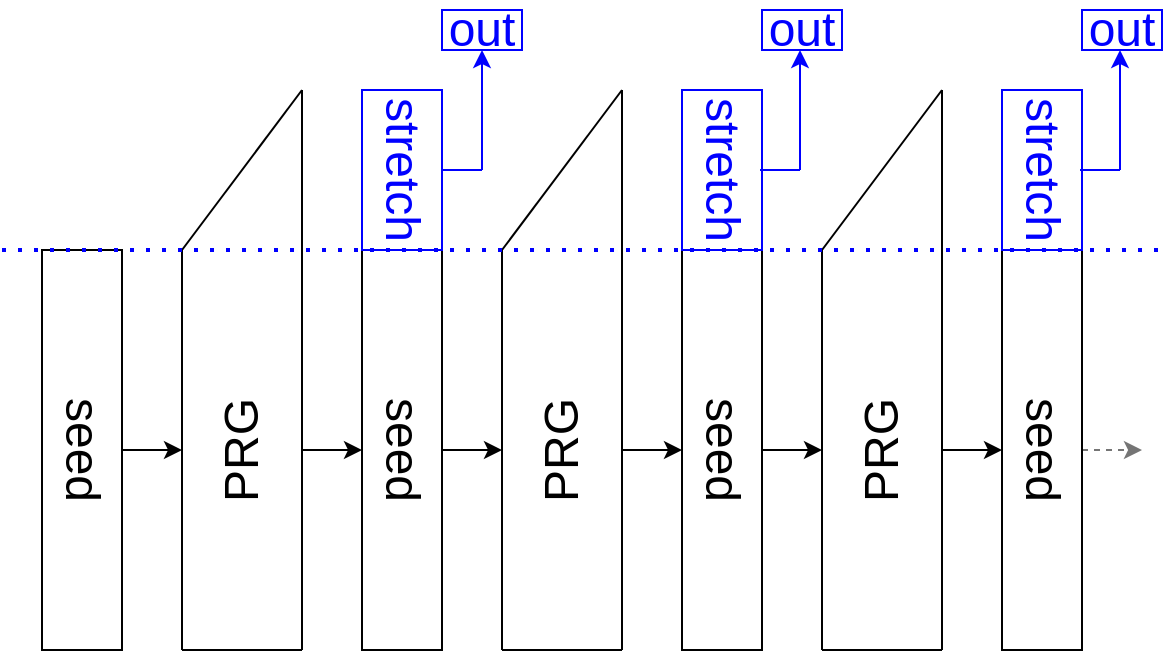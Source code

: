 <mxfile version="13.6.10" type="device"><diagram id="keQmgjsacd_HwBZ7SWzl" name="Page-1"><mxGraphModel dx="986" dy="2163" grid="1" gridSize="10" guides="1" tooltips="1" connect="1" arrows="1" fold="1" page="1" pageScale="1" pageWidth="1169" pageHeight="1654" math="0" shadow="0"><root><mxCell id="0"/><mxCell id="1" parent="0"/><mxCell id="emm03ClAFvhYjGvL5ojq-1" style="edgeStyle=orthogonalEdgeStyle;rounded=0;orthogonalLoop=1;jettySize=auto;html=1;exitX=0.5;exitY=0;exitDx=0;exitDy=0;fontSize=24;" edge="1" parent="1" source="emm03ClAFvhYjGvL5ojq-2"><mxGeometry relative="1" as="geometry"><mxPoint x="350" y="220" as="targetPoint"/></mxGeometry></mxCell><mxCell id="emm03ClAFvhYjGvL5ojq-2" value="seed" style="rounded=0;whiteSpace=wrap;html=1;rotation=90;fontSize=24;" vertex="1" parent="1"><mxGeometry x="200" y="200" width="200" height="40" as="geometry"/></mxCell><mxCell id="emm03ClAFvhYjGvL5ojq-3" style="edgeStyle=orthogonalEdgeStyle;rounded=0;orthogonalLoop=1;jettySize=auto;html=1;exitX=0.5;exitY=0;exitDx=0;exitDy=0;fontSize=24;" edge="1" parent="1" source="emm03ClAFvhYjGvL5ojq-4"><mxGeometry relative="1" as="geometry"><mxPoint x="510" y="220" as="targetPoint"/></mxGeometry></mxCell><mxCell id="emm03ClAFvhYjGvL5ojq-4" value="seed" style="rounded=0;whiteSpace=wrap;html=1;rotation=90;fontSize=24;" vertex="1" parent="1"><mxGeometry x="360" y="200" width="200" height="40" as="geometry"/></mxCell><mxCell id="emm03ClAFvhYjGvL5ojq-5" style="edgeStyle=orthogonalEdgeStyle;rounded=0;orthogonalLoop=1;jettySize=auto;html=1;exitX=0.5;exitY=1;exitDx=0;exitDy=0;fontSize=24;entryX=0.5;entryY=1;entryDx=0;entryDy=0;" edge="1" parent="1" target="emm03ClAFvhYjGvL5ojq-7"><mxGeometry relative="1" as="geometry"><mxPoint x="570" y="220" as="sourcePoint"/></mxGeometry></mxCell><mxCell id="emm03ClAFvhYjGvL5ojq-6" style="edgeStyle=orthogonalEdgeStyle;rounded=0;orthogonalLoop=1;jettySize=auto;html=1;exitX=0.5;exitY=0;exitDx=0;exitDy=0;fontSize=24;" edge="1" parent="1" source="emm03ClAFvhYjGvL5ojq-7"><mxGeometry relative="1" as="geometry"><mxPoint x="670" y="220" as="targetPoint"/></mxGeometry></mxCell><mxCell id="emm03ClAFvhYjGvL5ojq-7" value="seed" style="rounded=0;whiteSpace=wrap;html=1;rotation=90;fontSize=24;" vertex="1" parent="1"><mxGeometry x="520" y="200" width="200" height="40" as="geometry"/></mxCell><mxCell id="emm03ClAFvhYjGvL5ojq-8" style="edgeStyle=orthogonalEdgeStyle;rounded=0;orthogonalLoop=1;jettySize=auto;html=1;exitX=0.5;exitY=1;exitDx=0;exitDy=0;fontSize=24;entryX=0.5;entryY=1;entryDx=0;entryDy=0;" edge="1" parent="1" target="emm03ClAFvhYjGvL5ojq-10"><mxGeometry relative="1" as="geometry"><mxPoint x="730" y="220" as="sourcePoint"/></mxGeometry></mxCell><mxCell id="emm03ClAFvhYjGvL5ojq-9" style="edgeStyle=orthogonalEdgeStyle;rounded=0;orthogonalLoop=1;jettySize=auto;html=1;exitX=0.5;exitY=0;exitDx=0;exitDy=0;fontSize=24;dashed=1;strokeColor=#757575;" edge="1" parent="1" source="emm03ClAFvhYjGvL5ojq-10"><mxGeometry relative="1" as="geometry"><mxPoint x="830" y="220" as="targetPoint"/></mxGeometry></mxCell><mxCell id="emm03ClAFvhYjGvL5ojq-10" value="seed" style="rounded=0;whiteSpace=wrap;html=1;rotation=90;fontSize=24;" vertex="1" parent="1"><mxGeometry x="680" y="200" width="200" height="40" as="geometry"/></mxCell><mxCell id="emm03ClAFvhYjGvL5ojq-11" value="" style="group;fontSize=24;" vertex="1" connectable="0" parent="1"><mxGeometry x="510" y="40" width="60" height="280" as="geometry"/></mxCell><mxCell id="emm03ClAFvhYjGvL5ojq-12" value="&lt;font style=&quot;font-size: 24px&quot;&gt;PRG&lt;/font&gt;" style="shape=trapezoid;perimeter=trapezoidPerimeter;whiteSpace=wrap;html=1;fixedSize=1;rotation=-90;size=0;strokeColor=none;" vertex="1" parent="emm03ClAFvhYjGvL5ojq-11"><mxGeometry x="-70" y="150" width="200" height="60" as="geometry"/></mxCell><mxCell id="emm03ClAFvhYjGvL5ojq-13" value="" style="endArrow=none;html=1;exitX=1;exitY=0;exitDx=0;exitDy=0;" edge="1" parent="emm03ClAFvhYjGvL5ojq-11" source="emm03ClAFvhYjGvL5ojq-12"><mxGeometry width="50" height="50" relative="1" as="geometry"><mxPoint x="130" y="250" as="sourcePoint"/><mxPoint x="60" as="targetPoint"/></mxGeometry></mxCell><mxCell id="emm03ClAFvhYjGvL5ojq-14" value="" style="endArrow=none;html=1;exitX=0;exitY=1;exitDx=0;exitDy=0;" edge="1" parent="emm03ClAFvhYjGvL5ojq-11" source="emm03ClAFvhYjGvL5ojq-12"><mxGeometry width="50" height="50" relative="1" as="geometry"><mxPoint x="130" y="250" as="sourcePoint"/><mxPoint x="60" as="targetPoint"/></mxGeometry></mxCell><mxCell id="emm03ClAFvhYjGvL5ojq-15" value="" style="endArrow=none;html=1;exitX=0;exitY=0;exitDx=0;exitDy=0;entryX=0;entryY=1;entryDx=0;entryDy=0;" edge="1" parent="emm03ClAFvhYjGvL5ojq-11" source="emm03ClAFvhYjGvL5ojq-12" target="emm03ClAFvhYjGvL5ojq-12"><mxGeometry width="50" height="50" relative="1" as="geometry"><mxPoint x="10" y="250" as="sourcePoint"/><mxPoint x="60" y="200" as="targetPoint"/></mxGeometry></mxCell><mxCell id="emm03ClAFvhYjGvL5ojq-16" value="" style="endArrow=none;html=1;exitX=0;exitY=0;exitDx=0;exitDy=0;entryX=1;entryY=0;entryDx=0;entryDy=0;" edge="1" parent="emm03ClAFvhYjGvL5ojq-11" source="emm03ClAFvhYjGvL5ojq-12" target="emm03ClAFvhYjGvL5ojq-12"><mxGeometry width="50" height="50" relative="1" as="geometry"><mxPoint x="10" y="250" as="sourcePoint"/><mxPoint x="60" y="200" as="targetPoint"/></mxGeometry></mxCell><mxCell id="emm03ClAFvhYjGvL5ojq-17" value="" style="group;fontSize=24;" vertex="1" connectable="0" parent="1"><mxGeometry x="350" y="40" width="60" height="280" as="geometry"/></mxCell><mxCell id="emm03ClAFvhYjGvL5ojq-18" value="&lt;font style=&quot;font-size: 24px&quot;&gt;PRG&lt;/font&gt;" style="shape=trapezoid;perimeter=trapezoidPerimeter;whiteSpace=wrap;html=1;fixedSize=1;rotation=-90;size=0;strokeColor=none;" vertex="1" parent="emm03ClAFvhYjGvL5ojq-17"><mxGeometry x="-70" y="150" width="200" height="60" as="geometry"/></mxCell><mxCell id="emm03ClAFvhYjGvL5ojq-19" value="" style="endArrow=none;html=1;exitX=1;exitY=0;exitDx=0;exitDy=0;" edge="1" parent="emm03ClAFvhYjGvL5ojq-17" source="emm03ClAFvhYjGvL5ojq-18"><mxGeometry width="50" height="50" relative="1" as="geometry"><mxPoint x="130" y="250" as="sourcePoint"/><mxPoint x="60" as="targetPoint"/></mxGeometry></mxCell><mxCell id="emm03ClAFvhYjGvL5ojq-20" value="" style="endArrow=none;html=1;exitX=0;exitY=1;exitDx=0;exitDy=0;" edge="1" parent="emm03ClAFvhYjGvL5ojq-17" source="emm03ClAFvhYjGvL5ojq-18"><mxGeometry width="50" height="50" relative="1" as="geometry"><mxPoint x="130" y="250" as="sourcePoint"/><mxPoint x="60" as="targetPoint"/></mxGeometry></mxCell><mxCell id="emm03ClAFvhYjGvL5ojq-21" value="" style="endArrow=none;html=1;exitX=0;exitY=0;exitDx=0;exitDy=0;entryX=0;entryY=1;entryDx=0;entryDy=0;" edge="1" parent="emm03ClAFvhYjGvL5ojq-17" source="emm03ClAFvhYjGvL5ojq-18" target="emm03ClAFvhYjGvL5ojq-18"><mxGeometry width="50" height="50" relative="1" as="geometry"><mxPoint x="10" y="250" as="sourcePoint"/><mxPoint x="60" y="200" as="targetPoint"/></mxGeometry></mxCell><mxCell id="emm03ClAFvhYjGvL5ojq-22" value="" style="endArrow=none;html=1;exitX=0;exitY=0;exitDx=0;exitDy=0;entryX=1;entryY=0;entryDx=0;entryDy=0;" edge="1" parent="emm03ClAFvhYjGvL5ojq-17" source="emm03ClAFvhYjGvL5ojq-18" target="emm03ClAFvhYjGvL5ojq-18"><mxGeometry width="50" height="50" relative="1" as="geometry"><mxPoint x="10" y="250" as="sourcePoint"/><mxPoint x="60" y="200" as="targetPoint"/></mxGeometry></mxCell><mxCell id="emm03ClAFvhYjGvL5ojq-23" value="" style="group;fontSize=24;" vertex="1" connectable="0" parent="1"><mxGeometry x="670" y="40" width="60" height="280" as="geometry"/></mxCell><mxCell id="emm03ClAFvhYjGvL5ojq-24" value="&lt;font style=&quot;font-size: 24px&quot;&gt;PRG&lt;/font&gt;" style="shape=trapezoid;perimeter=trapezoidPerimeter;whiteSpace=wrap;html=1;fixedSize=1;rotation=-90;size=0;strokeColor=none;" vertex="1" parent="emm03ClAFvhYjGvL5ojq-23"><mxGeometry x="-70" y="150" width="200" height="60" as="geometry"/></mxCell><mxCell id="emm03ClAFvhYjGvL5ojq-25" value="" style="endArrow=none;html=1;exitX=1;exitY=0;exitDx=0;exitDy=0;" edge="1" parent="emm03ClAFvhYjGvL5ojq-23" source="emm03ClAFvhYjGvL5ojq-24"><mxGeometry width="50" height="50" relative="1" as="geometry"><mxPoint x="130" y="250" as="sourcePoint"/><mxPoint x="60" as="targetPoint"/></mxGeometry></mxCell><mxCell id="emm03ClAFvhYjGvL5ojq-26" value="" style="endArrow=none;html=1;exitX=0;exitY=1;exitDx=0;exitDy=0;" edge="1" parent="emm03ClAFvhYjGvL5ojq-23" source="emm03ClAFvhYjGvL5ojq-24"><mxGeometry width="50" height="50" relative="1" as="geometry"><mxPoint x="130" y="250" as="sourcePoint"/><mxPoint x="60" as="targetPoint"/></mxGeometry></mxCell><mxCell id="emm03ClAFvhYjGvL5ojq-27" value="" style="endArrow=none;html=1;exitX=0;exitY=0;exitDx=0;exitDy=0;entryX=0;entryY=1;entryDx=0;entryDy=0;" edge="1" parent="emm03ClAFvhYjGvL5ojq-23" source="emm03ClAFvhYjGvL5ojq-24" target="emm03ClAFvhYjGvL5ojq-24"><mxGeometry width="50" height="50" relative="1" as="geometry"><mxPoint x="10" y="250" as="sourcePoint"/><mxPoint x="60" y="200" as="targetPoint"/></mxGeometry></mxCell><mxCell id="emm03ClAFvhYjGvL5ojq-28" value="" style="endArrow=none;html=1;exitX=0;exitY=0;exitDx=0;exitDy=0;entryX=1;entryY=0;entryDx=0;entryDy=0;" edge="1" parent="emm03ClAFvhYjGvL5ojq-23" source="emm03ClAFvhYjGvL5ojq-24" target="emm03ClAFvhYjGvL5ojq-24"><mxGeometry width="50" height="50" relative="1" as="geometry"><mxPoint x="10" y="250" as="sourcePoint"/><mxPoint x="60" y="200" as="targetPoint"/></mxGeometry></mxCell><mxCell id="emm03ClAFvhYjGvL5ojq-29" value="stretch" style="rounded=0;whiteSpace=wrap;html=1;rotation=90;fontSize=24;fontColor=#0000FF;strokeColor=#0000FF;" vertex="1" parent="1"><mxGeometry x="420" y="60" width="80" height="40" as="geometry"/></mxCell><mxCell id="emm03ClAFvhYjGvL5ojq-30" value="stretch" style="rounded=0;whiteSpace=wrap;html=1;rotation=90;fontSize=24;fontColor=#0000FF;strokeColor=#0000FF;" vertex="1" parent="1"><mxGeometry x="580" y="60" width="80" height="40" as="geometry"/></mxCell><mxCell id="emm03ClAFvhYjGvL5ojq-31" value="stretch" style="rounded=0;whiteSpace=wrap;html=1;rotation=90;fontSize=24;fontColor=#0000FF;strokeColor=#0000FF;" vertex="1" parent="1"><mxGeometry x="740" y="60" width="80" height="40" as="geometry"/></mxCell><mxCell id="emm03ClAFvhYjGvL5ojq-32" value="" style="endArrow=none;dashed=1;html=1;dashPattern=1 3;strokeWidth=2;fontSize=24;strokeColor=#0000FF;" edge="1" parent="1"><mxGeometry width="50" height="50" relative="1" as="geometry"><mxPoint x="260" y="120" as="sourcePoint"/><mxPoint x="840" y="120" as="targetPoint"/></mxGeometry></mxCell><mxCell id="emm03ClAFvhYjGvL5ojq-33" value="" style="endArrow=none;html=1;strokeColor=#0000FF;fontSize=24;entryX=0.5;entryY=0;entryDx=0;entryDy=0;" edge="1" parent="1" target="emm03ClAFvhYjGvL5ojq-29"><mxGeometry width="50" height="50" relative="1" as="geometry"><mxPoint x="500" y="80" as="sourcePoint"/><mxPoint x="580" y="220" as="targetPoint"/></mxGeometry></mxCell><mxCell id="emm03ClAFvhYjGvL5ojq-34" value="" style="endArrow=classic;html=1;strokeColor=#0000FF;fontSize=24;" edge="1" parent="1"><mxGeometry width="50" height="50" relative="1" as="geometry"><mxPoint x="500" y="80" as="sourcePoint"/><mxPoint x="500" y="20" as="targetPoint"/></mxGeometry></mxCell><mxCell id="emm03ClAFvhYjGvL5ojq-35" value="" style="endArrow=none;html=1;strokeColor=#0000FF;fontSize=24;entryX=0.5;entryY=0;entryDx=0;entryDy=0;" edge="1" parent="1"><mxGeometry width="50" height="50" relative="1" as="geometry"><mxPoint x="659" y="80" as="sourcePoint"/><mxPoint x="639" y="80" as="targetPoint"/></mxGeometry></mxCell><mxCell id="emm03ClAFvhYjGvL5ojq-36" value="" style="endArrow=classic;html=1;strokeColor=#0000FF;fontSize=24;" edge="1" parent="1"><mxGeometry width="50" height="50" relative="1" as="geometry"><mxPoint x="659" y="80" as="sourcePoint"/><mxPoint x="659" y="20" as="targetPoint"/></mxGeometry></mxCell><mxCell id="emm03ClAFvhYjGvL5ojq-37" value="" style="endArrow=none;html=1;strokeColor=#0000FF;fontSize=24;entryX=0.5;entryY=0;entryDx=0;entryDy=0;" edge="1" parent="1"><mxGeometry width="50" height="50" relative="1" as="geometry"><mxPoint x="819" y="80" as="sourcePoint"/><mxPoint x="799" y="80" as="targetPoint"/></mxGeometry></mxCell><mxCell id="emm03ClAFvhYjGvL5ojq-38" value="" style="endArrow=classic;html=1;strokeColor=#0000FF;fontSize=24;" edge="1" parent="1"><mxGeometry width="50" height="50" relative="1" as="geometry"><mxPoint x="819" y="80" as="sourcePoint"/><mxPoint x="819" y="20" as="targetPoint"/></mxGeometry></mxCell><mxCell id="emm03ClAFvhYjGvL5ojq-39" style="edgeStyle=orthogonalEdgeStyle;rounded=0;orthogonalLoop=1;jettySize=auto;html=1;exitX=0.5;exitY=1;exitDx=0;exitDy=0;fontSize=24;entryX=0.5;entryY=1;entryDx=0;entryDy=0;" edge="1" parent="1" target="emm03ClAFvhYjGvL5ojq-4"><mxGeometry relative="1" as="geometry"><mxPoint x="430" y="220" as="targetPoint"/><mxPoint x="410" y="220" as="sourcePoint"/></mxGeometry></mxCell><mxCell id="emm03ClAFvhYjGvL5ojq-40" value="out" style="text;html=1;fillColor=none;align=center;verticalAlign=middle;whiteSpace=wrap;rounded=0;fontSize=24;fontColor=#0000FF;strokeColor=#0000FF;" vertex="1" parent="1"><mxGeometry x="480" width="40" height="20" as="geometry"/></mxCell><mxCell id="emm03ClAFvhYjGvL5ojq-41" value="out" style="text;html=1;fillColor=none;align=center;verticalAlign=middle;whiteSpace=wrap;rounded=0;fontSize=24;fontColor=#0000FF;strokeColor=#0000FF;" vertex="1" parent="1"><mxGeometry x="640" width="40" height="20" as="geometry"/></mxCell><mxCell id="emm03ClAFvhYjGvL5ojq-42" value="out" style="text;html=1;fillColor=none;align=center;verticalAlign=middle;whiteSpace=wrap;rounded=0;fontSize=24;fontColor=#0000FF;strokeColor=#0000FF;" vertex="1" parent="1"><mxGeometry x="800" width="40" height="20" as="geometry"/></mxCell></root></mxGraphModel></diagram></mxfile>